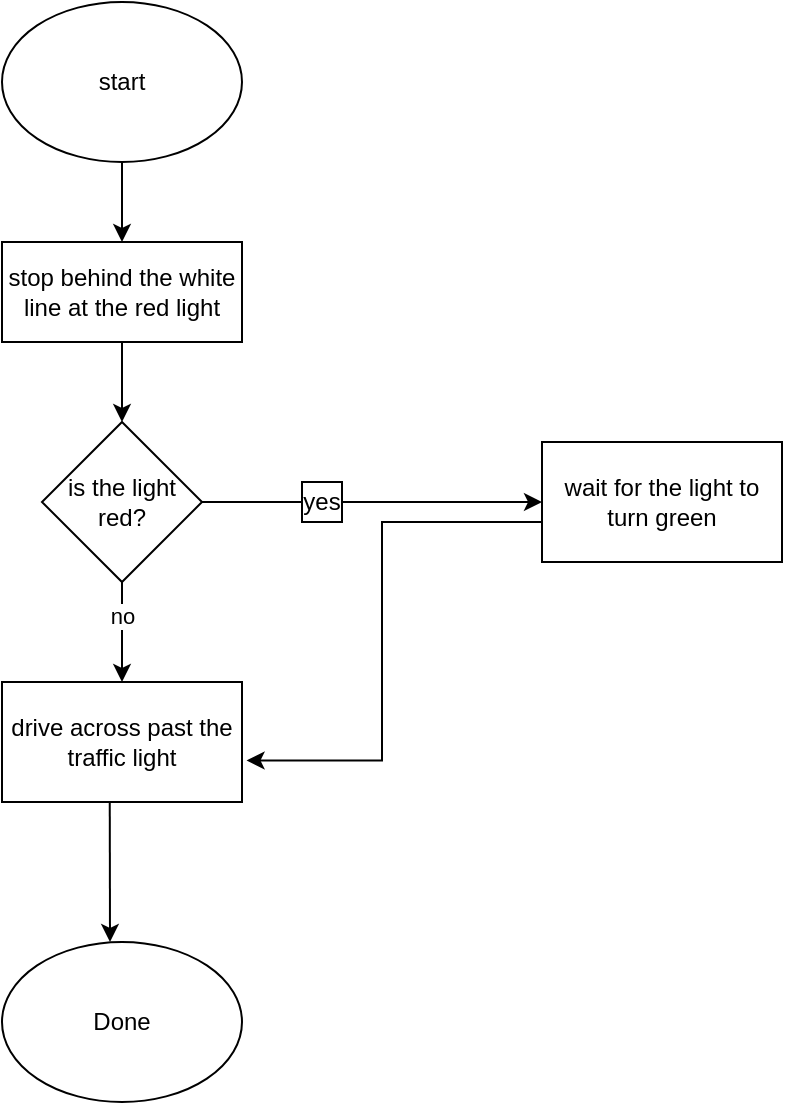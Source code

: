 <mxfile version="15.5.8" type="github">
  <diagram id="C5RBs43oDa-KdzZeNtuy" name="Page-1">
    <mxGraphModel dx="2324" dy="2005" grid="1" gridSize="10" guides="1" tooltips="1" connect="1" arrows="1" fold="1" page="1" pageScale="1" pageWidth="827" pageHeight="1169" math="0" shadow="0">
      <root>
        <mxCell id="WIyWlLk6GJQsqaUBKTNV-0" />
        <mxCell id="WIyWlLk6GJQsqaUBKTNV-1" parent="WIyWlLk6GJQsqaUBKTNV-0" />
        <mxCell id="7nlXbzmbvDEDy_vcGsnb-0" style="edgeStyle=orthogonalEdgeStyle;rounded=0;orthogonalLoop=1;jettySize=auto;html=1;entryX=0.5;entryY=0;entryDx=0;entryDy=0;" edge="1" parent="WIyWlLk6GJQsqaUBKTNV-1" source="7nlXbzmbvDEDy_vcGsnb-1" target="7nlXbzmbvDEDy_vcGsnb-3">
          <mxGeometry relative="1" as="geometry">
            <Array as="points" />
          </mxGeometry>
        </mxCell>
        <mxCell id="7nlXbzmbvDEDy_vcGsnb-1" value="start" style="ellipse;whiteSpace=wrap;html=1;" vertex="1" parent="WIyWlLk6GJQsqaUBKTNV-1">
          <mxGeometry x="-560" y="-1000" width="120" height="80" as="geometry" />
        </mxCell>
        <mxCell id="7nlXbzmbvDEDy_vcGsnb-2" style="edgeStyle=orthogonalEdgeStyle;rounded=0;orthogonalLoop=1;jettySize=auto;html=1;entryX=0.5;entryY=0;entryDx=0;entryDy=0;" edge="1" parent="WIyWlLk6GJQsqaUBKTNV-1" source="7nlXbzmbvDEDy_vcGsnb-3" target="7nlXbzmbvDEDy_vcGsnb-6">
          <mxGeometry relative="1" as="geometry" />
        </mxCell>
        <mxCell id="7nlXbzmbvDEDy_vcGsnb-3" value="stop behind the white line at the red light" style="rounded=0;whiteSpace=wrap;html=1;" vertex="1" parent="WIyWlLk6GJQsqaUBKTNV-1">
          <mxGeometry x="-560" y="-880" width="120" height="50" as="geometry" />
        </mxCell>
        <mxCell id="7nlXbzmbvDEDy_vcGsnb-4" style="edgeStyle=orthogonalEdgeStyle;rounded=0;orthogonalLoop=1;jettySize=auto;html=1;entryX=0;entryY=0.5;entryDx=0;entryDy=0;" edge="1" parent="WIyWlLk6GJQsqaUBKTNV-1" source="7nlXbzmbvDEDy_vcGsnb-6" target="7nlXbzmbvDEDy_vcGsnb-8">
          <mxGeometry relative="1" as="geometry" />
        </mxCell>
        <mxCell id="7nlXbzmbvDEDy_vcGsnb-5" style="edgeStyle=orthogonalEdgeStyle;rounded=0;orthogonalLoop=1;jettySize=auto;html=1;" edge="1" parent="WIyWlLk6GJQsqaUBKTNV-1" source="7nlXbzmbvDEDy_vcGsnb-6" target="7nlXbzmbvDEDy_vcGsnb-10">
          <mxGeometry relative="1" as="geometry" />
        </mxCell>
        <mxCell id="7nlXbzmbvDEDy_vcGsnb-11" value="no" style="edgeLabel;html=1;align=center;verticalAlign=middle;resizable=0;points=[];" vertex="1" connectable="0" parent="7nlXbzmbvDEDy_vcGsnb-5">
          <mxGeometry x="-0.34" y="-1" relative="1" as="geometry">
            <mxPoint x="1" as="offset" />
          </mxGeometry>
        </mxCell>
        <mxCell id="7nlXbzmbvDEDy_vcGsnb-6" value="is the light red?" style="rhombus;whiteSpace=wrap;html=1;" vertex="1" parent="WIyWlLk6GJQsqaUBKTNV-1">
          <mxGeometry x="-540" y="-790" width="80" height="80" as="geometry" />
        </mxCell>
        <mxCell id="7nlXbzmbvDEDy_vcGsnb-7" style="edgeStyle=orthogonalEdgeStyle;rounded=0;orthogonalLoop=1;jettySize=auto;html=1;entryX=1.019;entryY=0.654;entryDx=0;entryDy=0;entryPerimeter=0;" edge="1" parent="WIyWlLk6GJQsqaUBKTNV-1" source="7nlXbzmbvDEDy_vcGsnb-8" target="7nlXbzmbvDEDy_vcGsnb-10">
          <mxGeometry relative="1" as="geometry">
            <mxPoint x="-410" y="-620" as="targetPoint" />
            <Array as="points">
              <mxPoint x="-370" y="-740" />
              <mxPoint x="-370" y="-621" />
            </Array>
          </mxGeometry>
        </mxCell>
        <mxCell id="7nlXbzmbvDEDy_vcGsnb-8" value="wait for the light to turn green" style="rounded=0;whiteSpace=wrap;html=1;" vertex="1" parent="WIyWlLk6GJQsqaUBKTNV-1">
          <mxGeometry x="-290" y="-780" width="120" height="60" as="geometry" />
        </mxCell>
        <mxCell id="7nlXbzmbvDEDy_vcGsnb-9" value="yes" style="rounded=0;whiteSpace=wrap;html=1;" vertex="1" parent="WIyWlLk6GJQsqaUBKTNV-1">
          <mxGeometry x="-410" y="-760" width="20" height="20" as="geometry" />
        </mxCell>
        <mxCell id="7nlXbzmbvDEDy_vcGsnb-10" value="drive across past the traffic light" style="rounded=0;whiteSpace=wrap;html=1;" vertex="1" parent="WIyWlLk6GJQsqaUBKTNV-1">
          <mxGeometry x="-560" y="-660" width="120" height="60" as="geometry" />
        </mxCell>
        <mxCell id="7nlXbzmbvDEDy_vcGsnb-12" value="Done" style="ellipse;whiteSpace=wrap;html=1;" vertex="1" parent="WIyWlLk6GJQsqaUBKTNV-1">
          <mxGeometry x="-560" y="-530" width="120" height="80" as="geometry" />
        </mxCell>
        <mxCell id="7nlXbzmbvDEDy_vcGsnb-13" value="" style="endArrow=classic;html=1;rounded=0;exitX=0.449;exitY=1.004;exitDx=0;exitDy=0;exitPerimeter=0;" edge="1" parent="WIyWlLk6GJQsqaUBKTNV-1" source="7nlXbzmbvDEDy_vcGsnb-10">
          <mxGeometry width="50" height="50" relative="1" as="geometry">
            <mxPoint x="-30" y="-670" as="sourcePoint" />
            <mxPoint x="-506" y="-530" as="targetPoint" />
          </mxGeometry>
        </mxCell>
      </root>
    </mxGraphModel>
  </diagram>
</mxfile>
